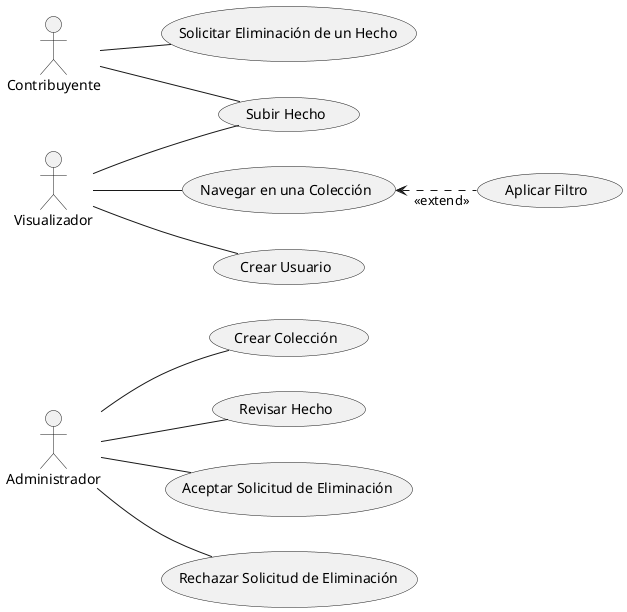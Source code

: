 @startuml
'https://plantuml.com/use-case-diagram

Administrador as Admin
Contribuyente as Contrib
Visualizador as Visual

left to right direction
:Admin: -- (Crear Colección)
:Admin: -- (Revisar Hecho)
':Admin: -- (Etiquetar Hecho)
:Admin: -- (Aceptar Solicitud de Eliminación)
:Admin: -- (Rechazar Solicitud de Eliminación)
':Admin: -- (Consultar Hechos)


'Constribuyentes pueden ser personas:
' anónimas (visualizador) o identificadas (contribuyente)

'Podriamos => consider tanto a
'CONTRIBUYENTE como VISUALIZADOR ,
' como ROLES de una clase PERSONA ???


:Contrib: -- (Subir Hecho)
':Contrib: -- (Cargar Origen)
:Contrib: -- (Solicitar Eliminación de un Hecho)


:Visual: -- (Navegar en una Colección)
':Visual: -- (Utilizar Información)
:Visual: -- (Subir Hecho)
:Visual: -- (Crear Usuario)


(Navegar en una Colección) <.. "<<extend>>" (Aplicar Filtro)


'Requerimientos de dominio
 '1. Como persona administradora, deseo crear una colección.

 '2. Como persona administradora, deseo poder importar hechos desde un archivo CSV.

 '3. Como persona visualizadora, deseo navegar todos los hechos disponibles de una colección.

 '4. Como persona visualizadora, deseo navegar los hechos disponibles de una colección, aplicando filtros.

 '5. Como persona contribuyente, deseo poder solicitar la eliminación de un hecho.

 '6. Como persona administradora, deseo poder aceptar o rechazar la solicitud de eliminación de un hecho.

@enduml